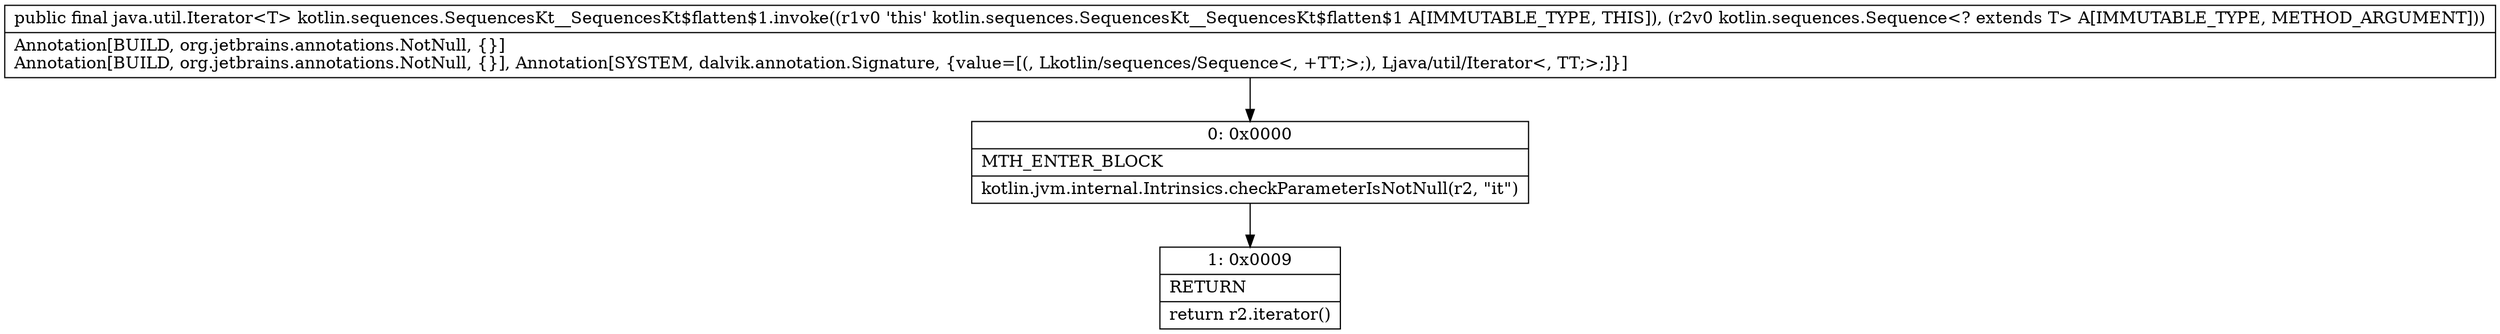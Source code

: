 digraph "CFG forkotlin.sequences.SequencesKt__SequencesKt$flatten$1.invoke(Lkotlin\/sequences\/Sequence;)Ljava\/util\/Iterator;" {
Node_0 [shape=record,label="{0\:\ 0x0000|MTH_ENTER_BLOCK\l|kotlin.jvm.internal.Intrinsics.checkParameterIsNotNull(r2, \"it\")\l}"];
Node_1 [shape=record,label="{1\:\ 0x0009|RETURN\l|return r2.iterator()\l}"];
MethodNode[shape=record,label="{public final java.util.Iterator\<T\> kotlin.sequences.SequencesKt__SequencesKt$flatten$1.invoke((r1v0 'this' kotlin.sequences.SequencesKt__SequencesKt$flatten$1 A[IMMUTABLE_TYPE, THIS]), (r2v0 kotlin.sequences.Sequence\<? extends T\> A[IMMUTABLE_TYPE, METHOD_ARGUMENT]))  | Annotation[BUILD, org.jetbrains.annotations.NotNull, \{\}]\lAnnotation[BUILD, org.jetbrains.annotations.NotNull, \{\}], Annotation[SYSTEM, dalvik.annotation.Signature, \{value=[(, Lkotlin\/sequences\/Sequence\<, +TT;\>;), Ljava\/util\/Iterator\<, TT;\>;]\}]\l}"];
MethodNode -> Node_0;
Node_0 -> Node_1;
}

